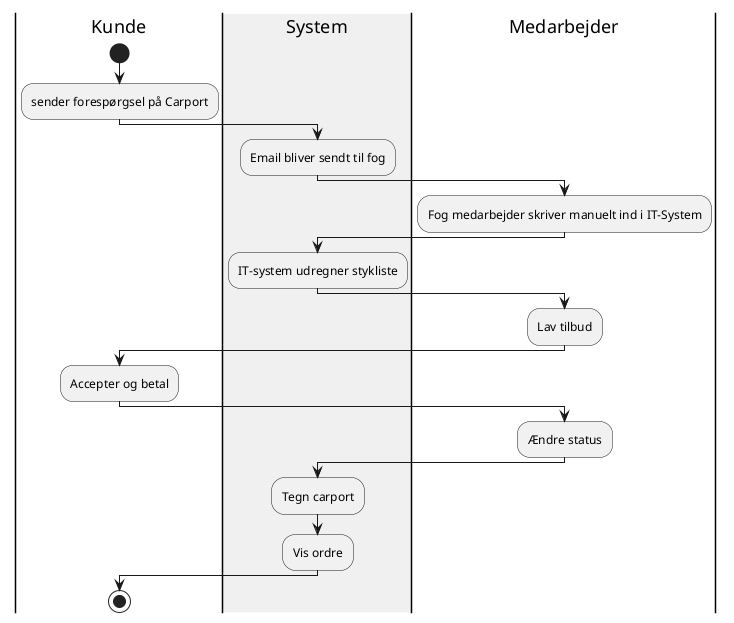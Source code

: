 @startuml
|Kunde|
start
:sender forespørgsel på Carport;
|#F0F0F0|System|
:Email bliver sendt til fog;
|Medarbejder|
:Fog medarbejder skriver manuelt ind i IT-System;
|#F0F0F0|System|
:IT-system udregner stykliste;
|Medarbejder|
:Lav tilbud;
|Kunde|
:Accepter og betal;
|Medarbejder|
:Ændre status;
|System|
:Tegn carport;
:Vis ordre;
|Kunde|
stop
@enduml